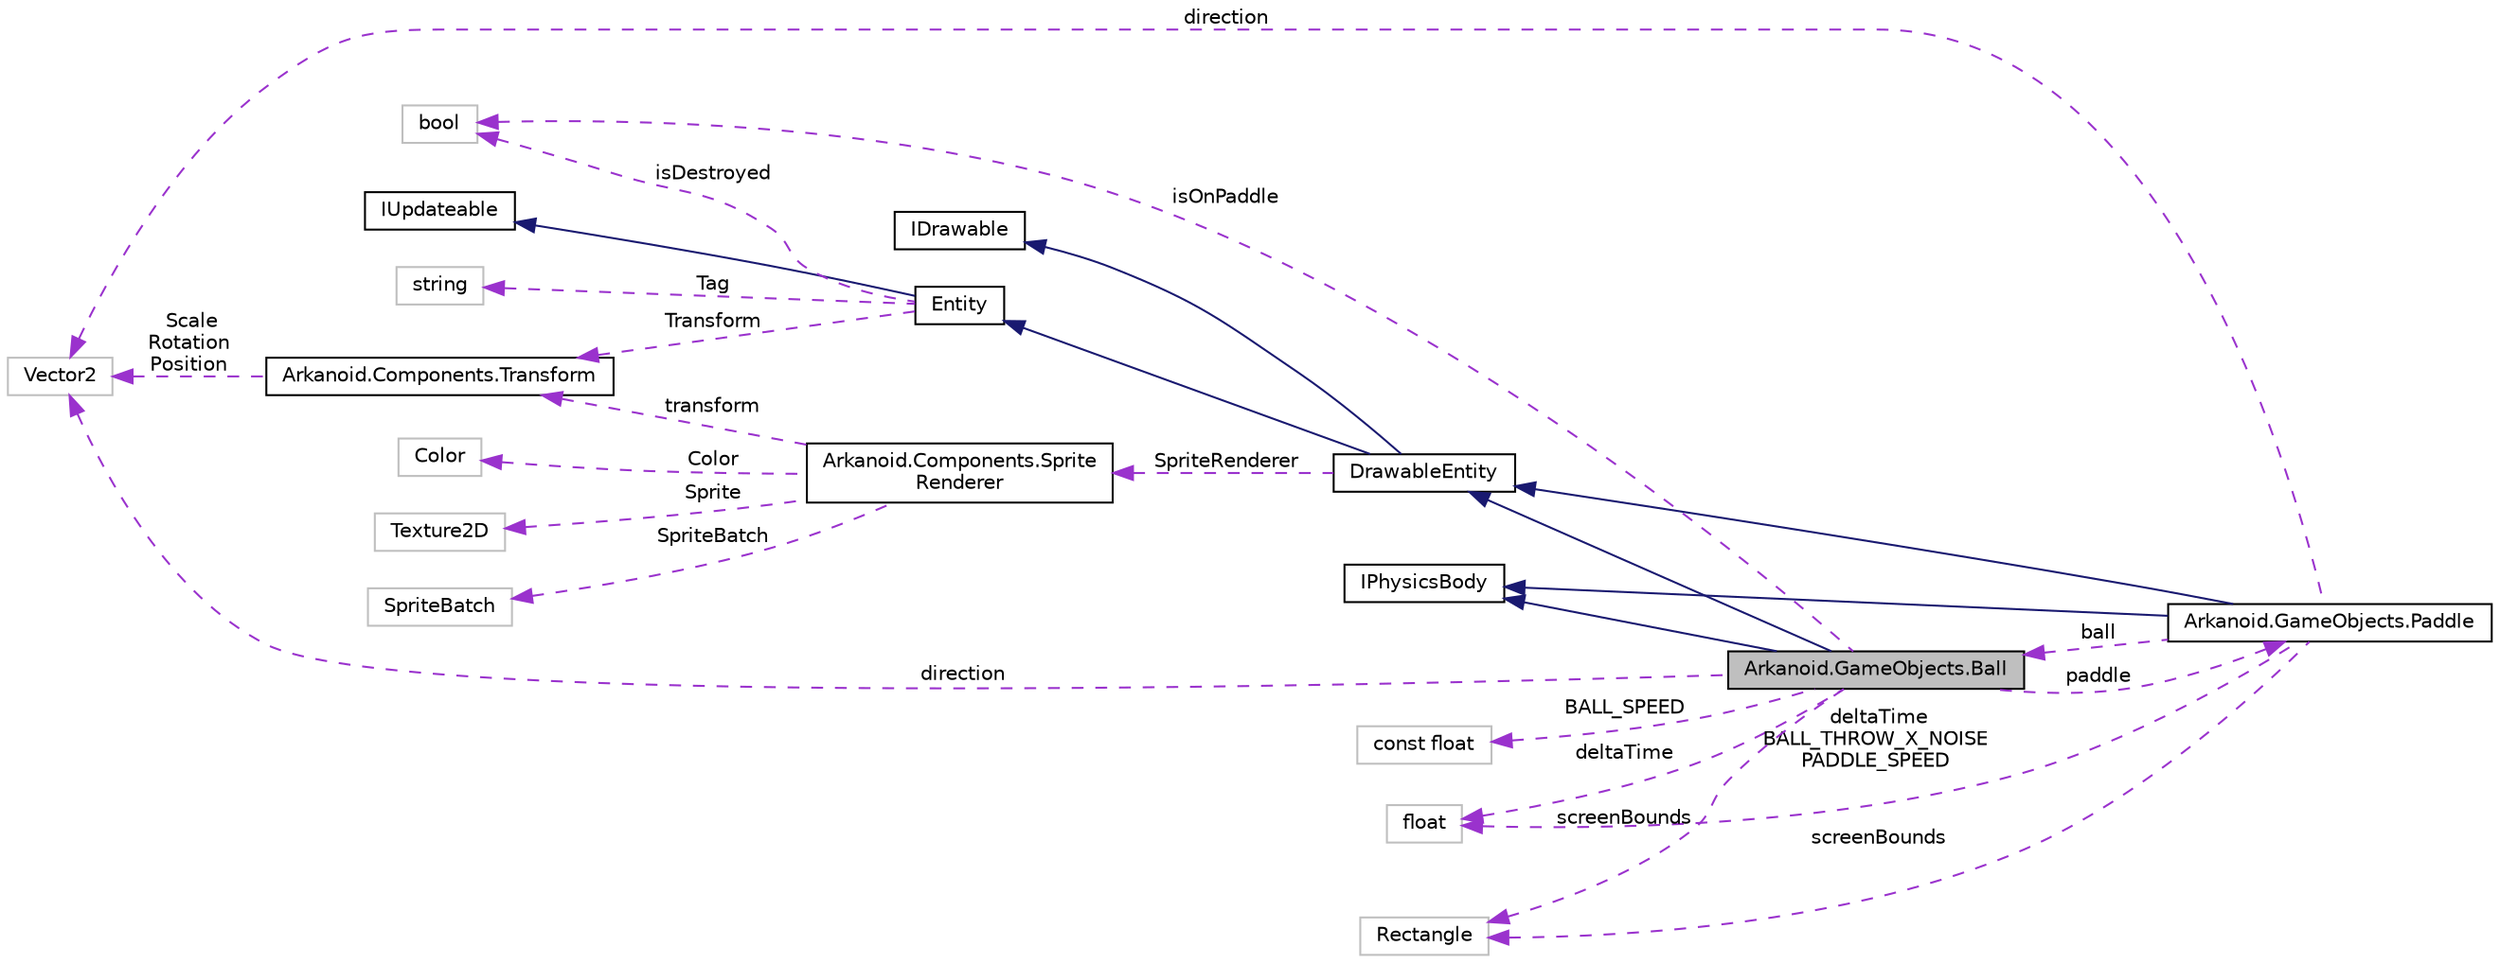 digraph "Arkanoid.GameObjects.Ball"
{
 // INTERACTIVE_SVG=YES
  edge [fontname="Helvetica",fontsize="10",labelfontname="Helvetica",labelfontsize="10"];
  node [fontname="Helvetica",fontsize="10",shape=record];
  rankdir="LR";
  Node6 [label="Arkanoid.GameObjects.Ball",height=0.2,width=0.4,color="black", fillcolor="grey75", style="filled", fontcolor="black"];
  Node7 -> Node6 [dir="back",color="midnightblue",fontsize="10",style="solid",fontname="Helvetica"];
  Node7 [label="DrawableEntity",height=0.2,width=0.4,color="black", fillcolor="white", style="filled",URL="$class_arkanoid_1_1_drawable_entity.html",tooltip="Class for entities with textures "];
  Node8 -> Node7 [dir="back",color="midnightblue",fontsize="10",style="solid",fontname="Helvetica"];
  Node8 [label="Entity",height=0.2,width=0.4,color="black", fillcolor="white", style="filled",URL="$class_arkanoid_1_1_entity.html",tooltip="Basic class for objects (every updateable body in the scene must inherit from it) ..."];
  Node9 -> Node8 [dir="back",color="midnightblue",fontsize="10",style="solid",fontname="Helvetica"];
  Node9 [label="IUpdateable",height=0.2,width=0.4,color="black", fillcolor="white", style="filled",URL="$interface_arkanoid_1_1_i_updateable.html",tooltip="Basic interface for objects which should be updated every frame "];
  Node10 -> Node8 [dir="back",color="darkorchid3",fontsize="10",style="dashed",label=" Tag" ,fontname="Helvetica"];
  Node10 [label="string",height=0.2,width=0.4,color="grey75", fillcolor="white", style="filled"];
  Node11 -> Node8 [dir="back",color="darkorchid3",fontsize="10",style="dashed",label=" Transform" ,fontname="Helvetica"];
  Node11 [label="Arkanoid.Components.Transform",height=0.2,width=0.4,color="black", fillcolor="white", style="filled",URL="$class_arkanoid_1_1_components_1_1_transform.html",tooltip="Class containing position, rotation and scale of the entity "];
  Node12 -> Node11 [dir="back",color="darkorchid3",fontsize="10",style="dashed",label=" Scale\nRotation\nPosition" ,fontname="Helvetica"];
  Node12 [label="Vector2",height=0.2,width=0.4,color="grey75", fillcolor="white", style="filled"];
  Node13 -> Node8 [dir="back",color="darkorchid3",fontsize="10",style="dashed",label=" isDestroyed" ,fontname="Helvetica"];
  Node13 [label="bool",height=0.2,width=0.4,color="grey75", fillcolor="white", style="filled"];
  Node14 -> Node7 [dir="back",color="midnightblue",fontsize="10",style="solid",fontname="Helvetica"];
  Node14 [label="IDrawable",height=0.2,width=0.4,color="black", fillcolor="white", style="filled",URL="$interface_arkanoid_1_1_i_drawable.html",tooltip="Interface for objects drawn on the screen "];
  Node15 -> Node7 [dir="back",color="darkorchid3",fontsize="10",style="dashed",label=" SpriteRenderer" ,fontname="Helvetica"];
  Node15 [label="Arkanoid.Components.Sprite\lRenderer",height=0.2,width=0.4,color="black", fillcolor="white", style="filled",URL="$class_arkanoid_1_1_components_1_1_sprite_renderer.html",tooltip="Component class taking care of drawing texture it contains "];
  Node16 -> Node15 [dir="back",color="darkorchid3",fontsize="10",style="dashed",label=" SpriteBatch" ,fontname="Helvetica"];
  Node16 [label="SpriteBatch",height=0.2,width=0.4,color="grey75", fillcolor="white", style="filled"];
  Node11 -> Node15 [dir="back",color="darkorchid3",fontsize="10",style="dashed",label=" transform" ,fontname="Helvetica"];
  Node17 -> Node15 [dir="back",color="darkorchid3",fontsize="10",style="dashed",label=" Color" ,fontname="Helvetica"];
  Node17 [label="Color",height=0.2,width=0.4,color="grey75", fillcolor="white", style="filled"];
  Node18 -> Node15 [dir="back",color="darkorchid3",fontsize="10",style="dashed",label=" Sprite" ,fontname="Helvetica"];
  Node18 [label="Texture2D",height=0.2,width=0.4,color="grey75", fillcolor="white", style="filled"];
  Node19 -> Node6 [dir="back",color="midnightblue",fontsize="10",style="solid",fontname="Helvetica"];
  Node19 [label="IPhysicsBody",height=0.2,width=0.4,color="black", fillcolor="white", style="filled",URL="$interface_arkanoid_1_1_i_physics_body.html",tooltip="Interface for objects with physics on the screen "];
  Node20 -> Node6 [dir="back",color="darkorchid3",fontsize="10",style="dashed",label=" deltaTime" ,fontname="Helvetica"];
  Node20 [label="float",height=0.2,width=0.4,color="grey75", fillcolor="white", style="filled"];
  Node21 -> Node6 [dir="back",color="darkorchid3",fontsize="10",style="dashed",label=" paddle" ,fontname="Helvetica"];
  Node21 [label="Arkanoid.GameObjects.Paddle",height=0.2,width=0.4,color="black", fillcolor="white", style="filled",URL="$class_arkanoid_1_1_game_objects_1_1_paddle.html",tooltip="Class representing moving arkanoid paddle "];
  Node7 -> Node21 [dir="back",color="midnightblue",fontsize="10",style="solid",fontname="Helvetica"];
  Node19 -> Node21 [dir="back",color="midnightblue",fontsize="10",style="solid",fontname="Helvetica"];
  Node6 -> Node21 [dir="back",color="darkorchid3",fontsize="10",style="dashed",label=" ball" ,fontname="Helvetica"];
  Node20 -> Node21 [dir="back",color="darkorchid3",fontsize="10",style="dashed",label=" deltaTime\nBALL_THROW_X_NOISE\nPADDLE_SPEED" ,fontname="Helvetica"];
  Node12 -> Node21 [dir="back",color="darkorchid3",fontsize="10",style="dashed",label=" direction" ,fontname="Helvetica"];
  Node22 -> Node21 [dir="back",color="darkorchid3",fontsize="10",style="dashed",label=" screenBounds" ,fontname="Helvetica"];
  Node22 [label="Rectangle",height=0.2,width=0.4,color="grey75", fillcolor="white", style="filled"];
  Node12 -> Node6 [dir="back",color="darkorchid3",fontsize="10",style="dashed",label=" direction" ,fontname="Helvetica"];
  Node22 -> Node6 [dir="back",color="darkorchid3",fontsize="10",style="dashed",label=" screenBounds" ,fontname="Helvetica"];
  Node13 -> Node6 [dir="back",color="darkorchid3",fontsize="10",style="dashed",label=" isOnPaddle" ,fontname="Helvetica"];
  Node23 -> Node6 [dir="back",color="darkorchid3",fontsize="10",style="dashed",label=" BALL_SPEED" ,fontname="Helvetica"];
  Node23 [label="const float",height=0.2,width=0.4,color="grey75", fillcolor="white", style="filled"];
}
